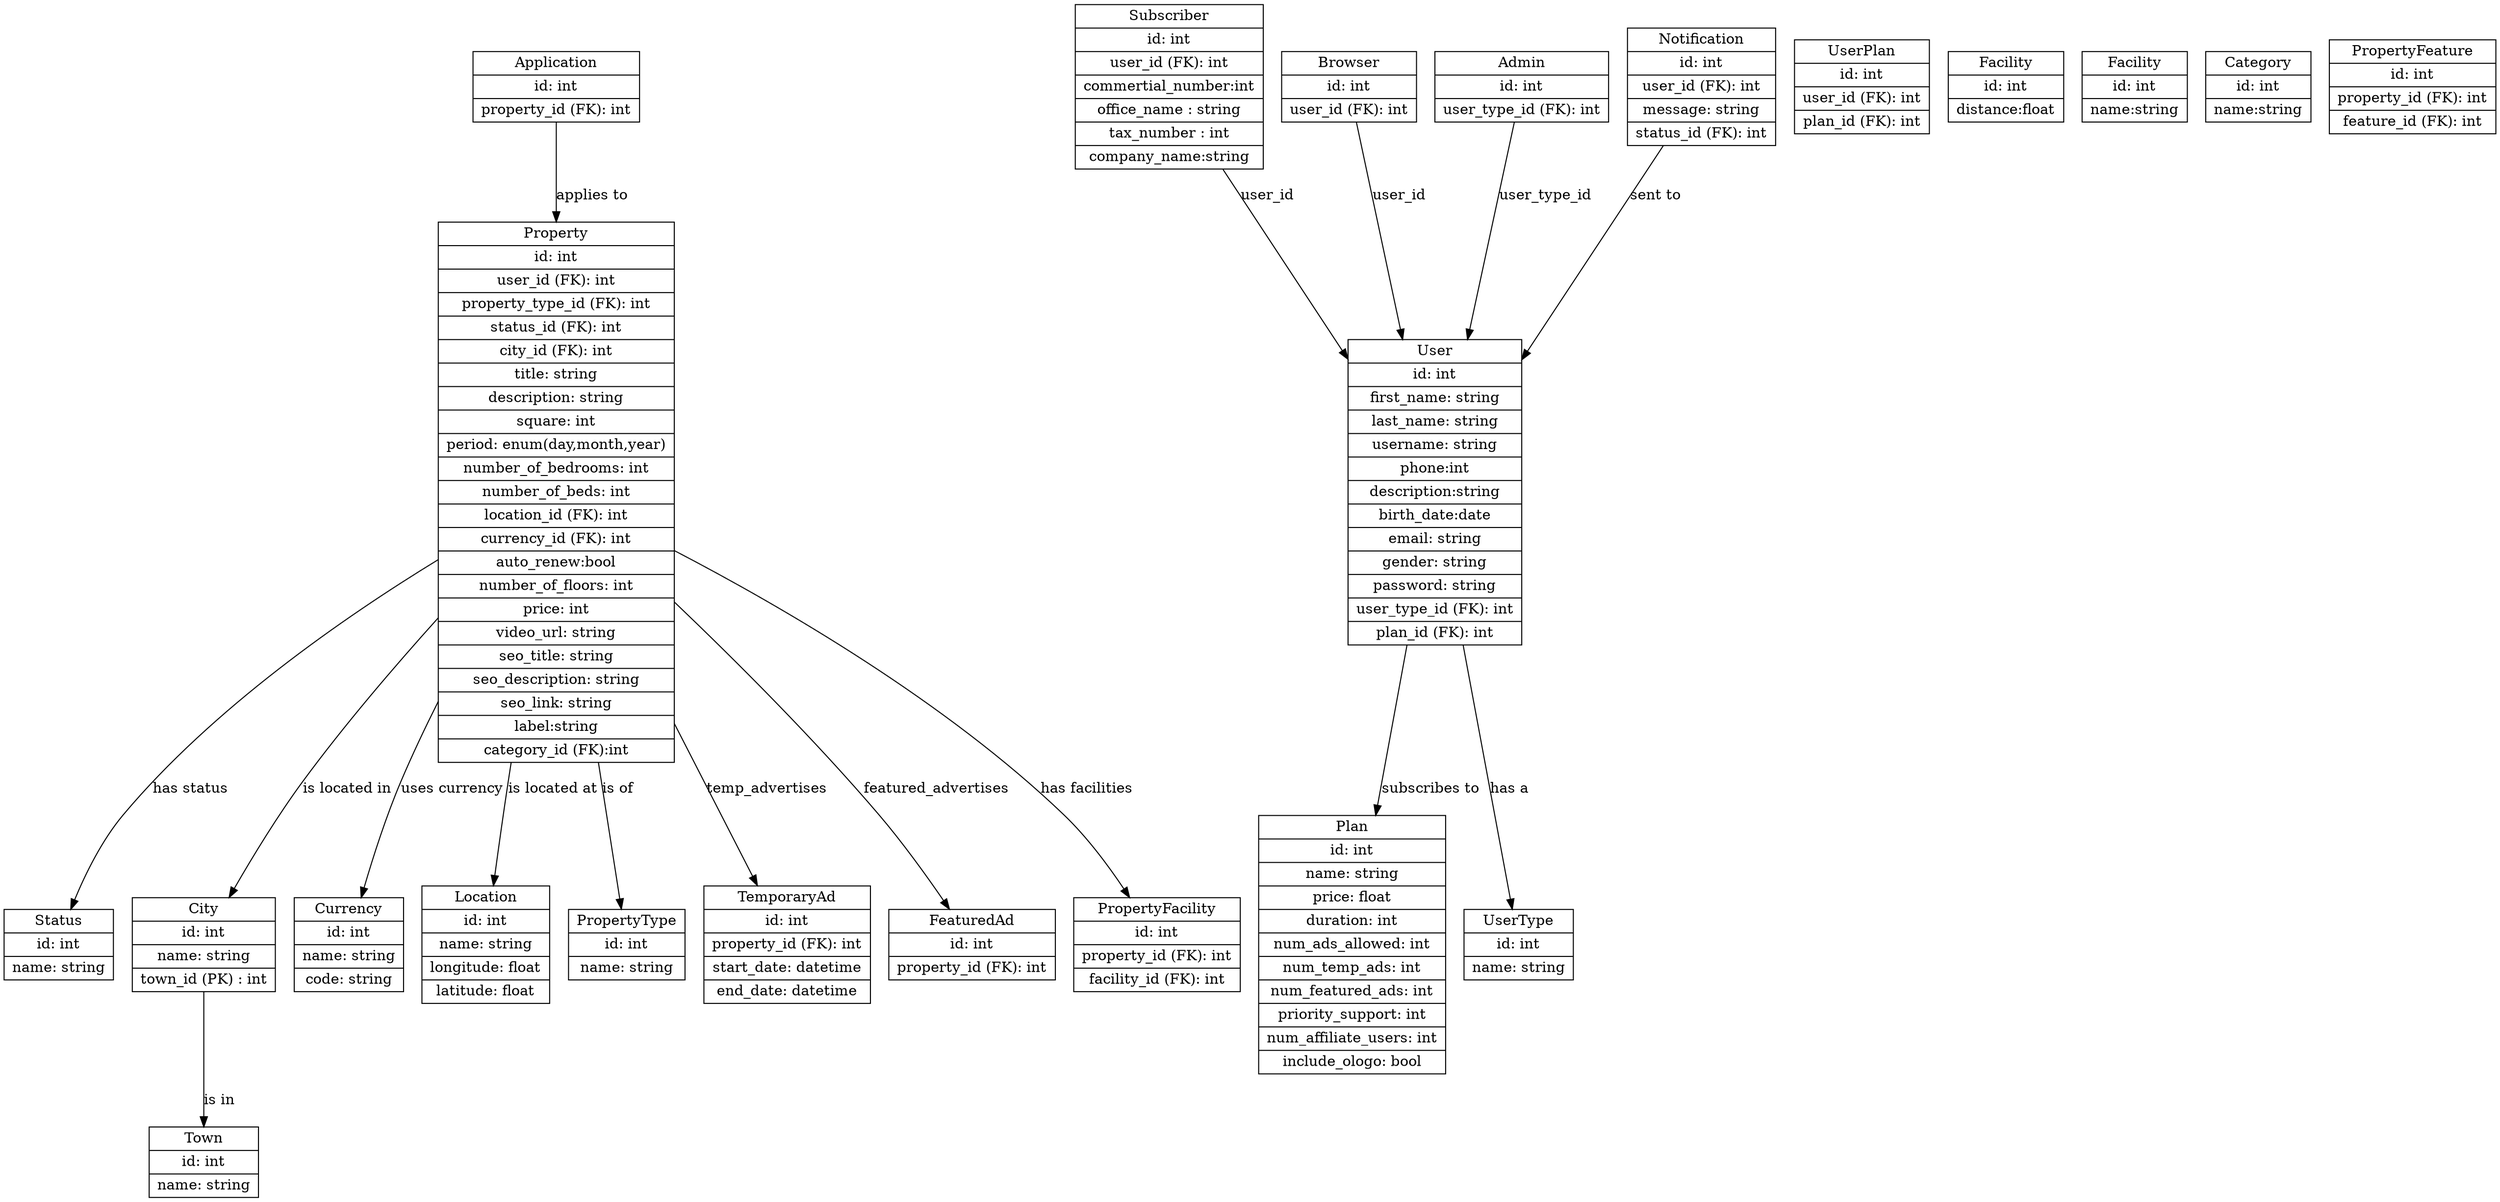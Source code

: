 digraph UML_Diagram {
    node [shape = record;];
    Status [label = "{Status | id: int | name: string}";];
    
    // Town
    Town [label = "{Town | id: int | name: string}";];
    
    // City
    City [label = "{City | id: int | name: string | town_id (PK) : int}";];
    
    // Currency
    Currency [label = "{Currency | id: int | name: string | code: string}";];
    
    // Subscription Plan
    Plan [label = "{Plan | id: int | name: string | price: float | duration: int | num_ads_allowed: int | num_temp_ads: int | num_featured_ads: int | priority_support: int | num_affiliate_users: int | include_ologo: bool}";];
    
    // Location
    Location [label = "{Location | id: int | name: string | longitude: float | latitude: float}";];
    
    // User Types
    UserType [label = "{UserType | id: int | name: string}";];
    
    // subscriber - browser
    User [label = "{User | id: int | first_name: string |last_name: string |username: string|phone:int|description:string|birth_date:date| email: string| gender: string | password: string | user_type_id (FK): int | plan_id (FK): int}";];
    // gender is enum male or female
    Subscriber [label = "{Subscriber | id: int | user_id (FK): int | commertial_number:int | office_name : string | tax_number : int|company_name:string }";];
    Browser [label = "{Browser | id: int | user_id (FK): int}";];
    Admin [label = "{Admin | id: int | user_type_id (FK): int}";];
    
    // Property Advertisement
    PropertyType [label = "{PropertyType | id: int | name: string}";];
    
    // User Plan
    UserPlan [label = "{UserPlan | id: int | user_id (FK): int | plan_id (FK): int}";];
    
    // Purchase - rent - investment
    Property [label = "{Property | id: int | user_id (FK): int | property_type_id (FK): int | status_id (FK): int | city_id (FK): int | title: string | description: string| square: int | period: enum(day,month,year) | number_of_bedrooms: int | number_of_beds: int | location_id (FK): int | currency_id (FK): int |auto_renew:bool| number_of_floors: int | price: int | video_url: string | seo_title: string | seo_description: string | seo_link: string|label:string|category_id (FK):int}";];
    
    TemporaryAd [label = "{TemporaryAd | id: int | property_id (FK): int | start_date: datetime | end_date: datetime}";];
    FeaturedAd [label = "{FeaturedAd | id: int | property_id (FK): int}";];
    
    // Real Estate Applications
    Application [label = "{Application | id: int | property_id (FK): int}";];
    
    // Facility
    Facility [label = "{Facility | id: int | distance:float}";];
    
    // Facility
    Feature [label = "{Facility | id: int | name:string}";];
    
    
    // Facility
    Category [label = "{Category | id: int | name:string}";];
    
    // PropertyFacility
    PropertyFacility [label = "{PropertyFacility | id: int | property_id (FK): int | facility_id (FK): int}";];
    
    // PropertyFeature
    PropertyFeature [label = "{PropertyFeature | id: int | property_id (FK): int | feature_id (FK): int}";];
    
    // Notification
    Notification [label = "{Notification | id: int | user_id (FK): int | message: string | status_id (FK): int}";];
    
    // User Relationships
    User -> UserType [label = "has a";];
    User -> Plan [label = "subscribes to";];
    Subscriber -> User [label = "user_id";];
    Browser -> User [label = "user_id";];
    Admin -> User [label = "user_type_id";];
    
    // Property Relationships
    Property -> PropertyType [label = "is of";];
    Property -> Status [label = "has status";];
    Property -> TemporaryAd [label = "temp_advertises";];
    Property -> FeaturedAd [label = "featured_advertises";];
    Property -> PropertyFacility [label = "has facilities";];
    
    // Real Estate Applications Relationships
    Application -> Property [label = "applies to";];
    Property -> Location [label = "is located at";];
    Property -> Currency [label = "uses currency";];
    
    // City Relationships
    City -> Town [label = "is in";];
    Property -> City [label = "is located in";];
    
    // Notification Relationships
    Notification -> User [label = "sent to";];
}